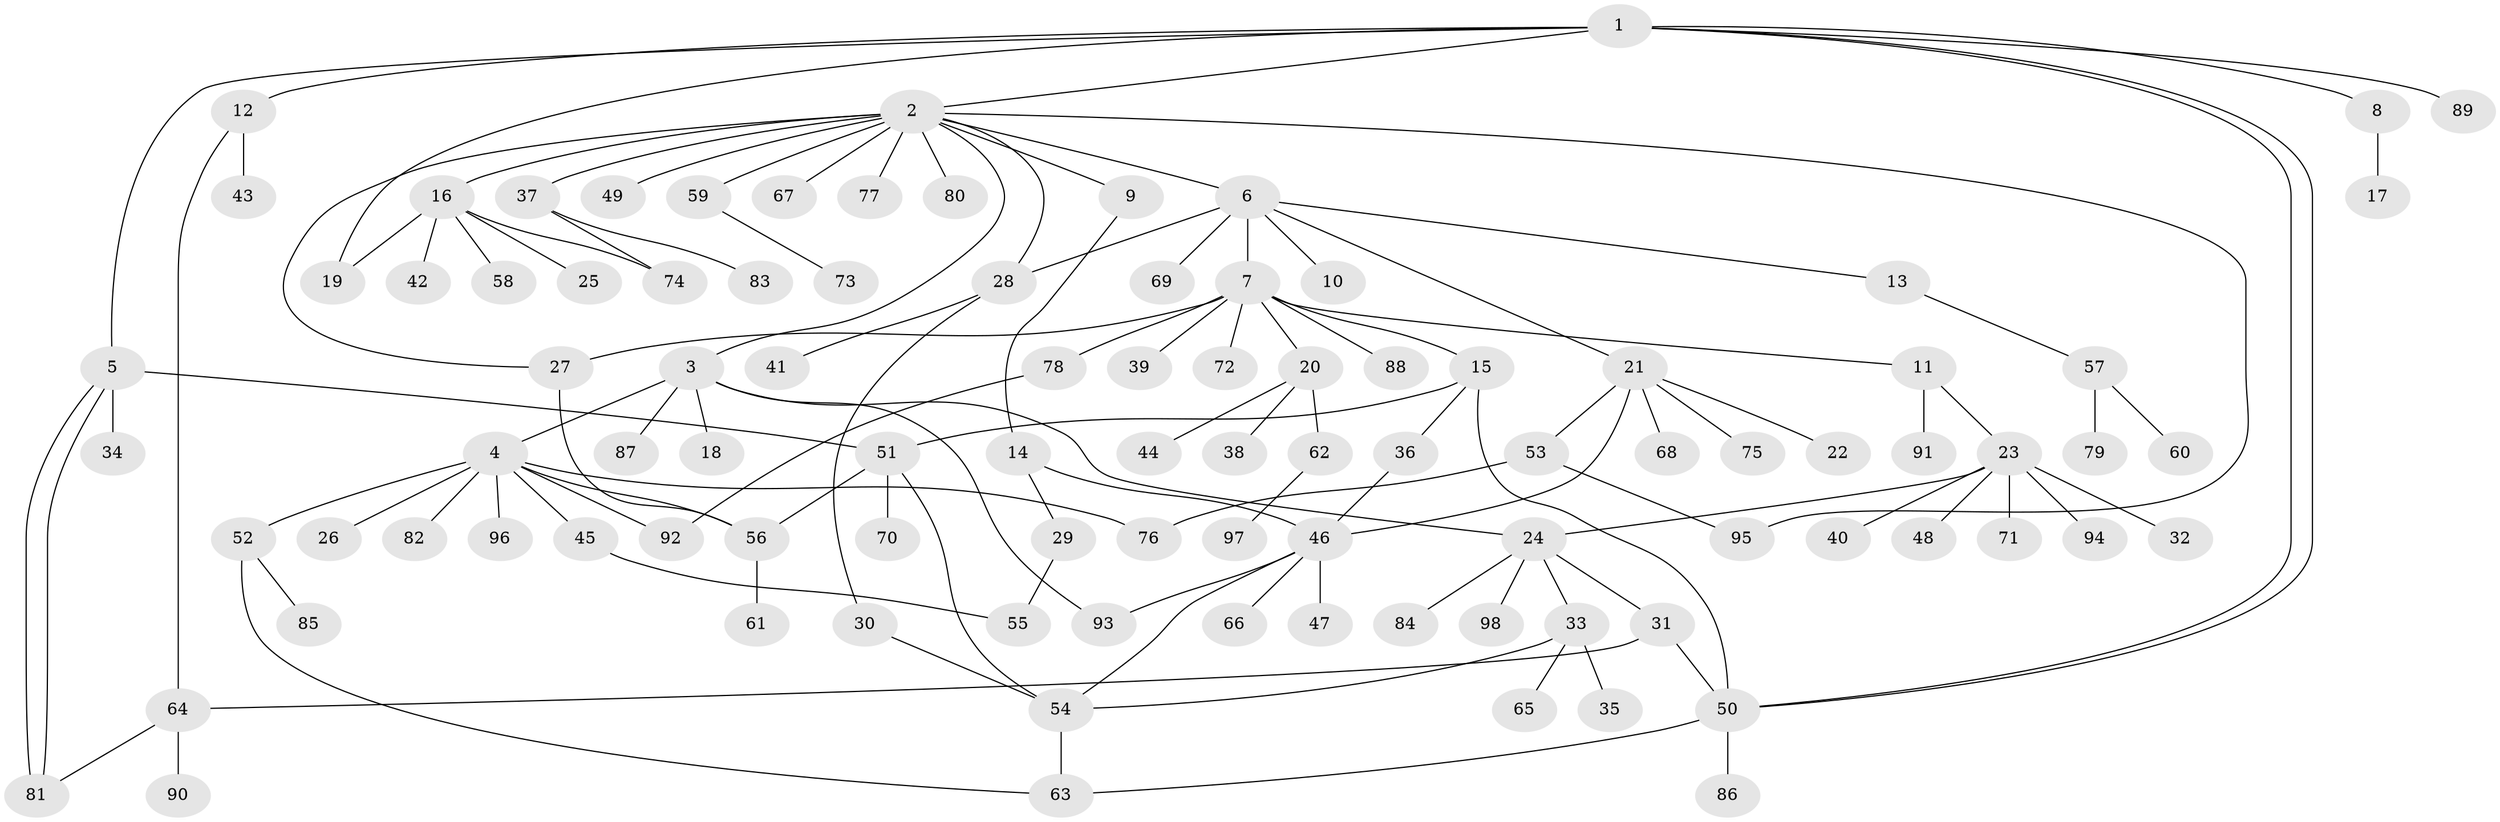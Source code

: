 // coarse degree distribution, {8: 0.02564102564102564, 24: 0.02564102564102564, 5: 0.02564102564102564, 6: 0.10256410256410256, 2: 0.15384615384615385, 3: 0.05128205128205128, 1: 0.5641025641025641, 9: 0.02564102564102564, 4: 0.02564102564102564}
// Generated by graph-tools (version 1.1) at 2025/17/03/04/25 18:17:59]
// undirected, 98 vertices, 123 edges
graph export_dot {
graph [start="1"]
  node [color=gray90,style=filled];
  1;
  2;
  3;
  4;
  5;
  6;
  7;
  8;
  9;
  10;
  11;
  12;
  13;
  14;
  15;
  16;
  17;
  18;
  19;
  20;
  21;
  22;
  23;
  24;
  25;
  26;
  27;
  28;
  29;
  30;
  31;
  32;
  33;
  34;
  35;
  36;
  37;
  38;
  39;
  40;
  41;
  42;
  43;
  44;
  45;
  46;
  47;
  48;
  49;
  50;
  51;
  52;
  53;
  54;
  55;
  56;
  57;
  58;
  59;
  60;
  61;
  62;
  63;
  64;
  65;
  66;
  67;
  68;
  69;
  70;
  71;
  72;
  73;
  74;
  75;
  76;
  77;
  78;
  79;
  80;
  81;
  82;
  83;
  84;
  85;
  86;
  87;
  88;
  89;
  90;
  91;
  92;
  93;
  94;
  95;
  96;
  97;
  98;
  1 -- 2;
  1 -- 5;
  1 -- 8;
  1 -- 12;
  1 -- 19;
  1 -- 50;
  1 -- 50;
  1 -- 89;
  2 -- 3;
  2 -- 6;
  2 -- 9;
  2 -- 16;
  2 -- 27;
  2 -- 28;
  2 -- 37;
  2 -- 49;
  2 -- 59;
  2 -- 67;
  2 -- 77;
  2 -- 80;
  2 -- 95;
  3 -- 4;
  3 -- 18;
  3 -- 24;
  3 -- 87;
  3 -- 93;
  4 -- 26;
  4 -- 45;
  4 -- 52;
  4 -- 56;
  4 -- 76;
  4 -- 82;
  4 -- 92;
  4 -- 96;
  5 -- 34;
  5 -- 51;
  5 -- 81;
  5 -- 81;
  6 -- 7;
  6 -- 10;
  6 -- 13;
  6 -- 21;
  6 -- 28;
  6 -- 69;
  7 -- 11;
  7 -- 15;
  7 -- 20;
  7 -- 27;
  7 -- 39;
  7 -- 72;
  7 -- 78;
  7 -- 88;
  8 -- 17;
  9 -- 14;
  11 -- 23;
  11 -- 91;
  12 -- 43;
  12 -- 64;
  13 -- 57;
  14 -- 29;
  14 -- 46;
  15 -- 36;
  15 -- 50;
  15 -- 51;
  16 -- 19;
  16 -- 25;
  16 -- 42;
  16 -- 58;
  16 -- 74;
  20 -- 38;
  20 -- 44;
  20 -- 62;
  21 -- 22;
  21 -- 46;
  21 -- 53;
  21 -- 68;
  21 -- 75;
  23 -- 24;
  23 -- 32;
  23 -- 40;
  23 -- 48;
  23 -- 71;
  23 -- 94;
  24 -- 31;
  24 -- 33;
  24 -- 84;
  24 -- 98;
  27 -- 56;
  28 -- 30;
  28 -- 41;
  29 -- 55;
  30 -- 54;
  31 -- 50;
  31 -- 64;
  33 -- 35;
  33 -- 54;
  33 -- 65;
  36 -- 46;
  37 -- 74;
  37 -- 83;
  45 -- 55;
  46 -- 47;
  46 -- 54;
  46 -- 66;
  46 -- 93;
  50 -- 63;
  50 -- 86;
  51 -- 54;
  51 -- 56;
  51 -- 70;
  52 -- 63;
  52 -- 85;
  53 -- 76;
  53 -- 95;
  54 -- 63;
  56 -- 61;
  57 -- 60;
  57 -- 79;
  59 -- 73;
  62 -- 97;
  64 -- 81;
  64 -- 90;
  78 -- 92;
}
